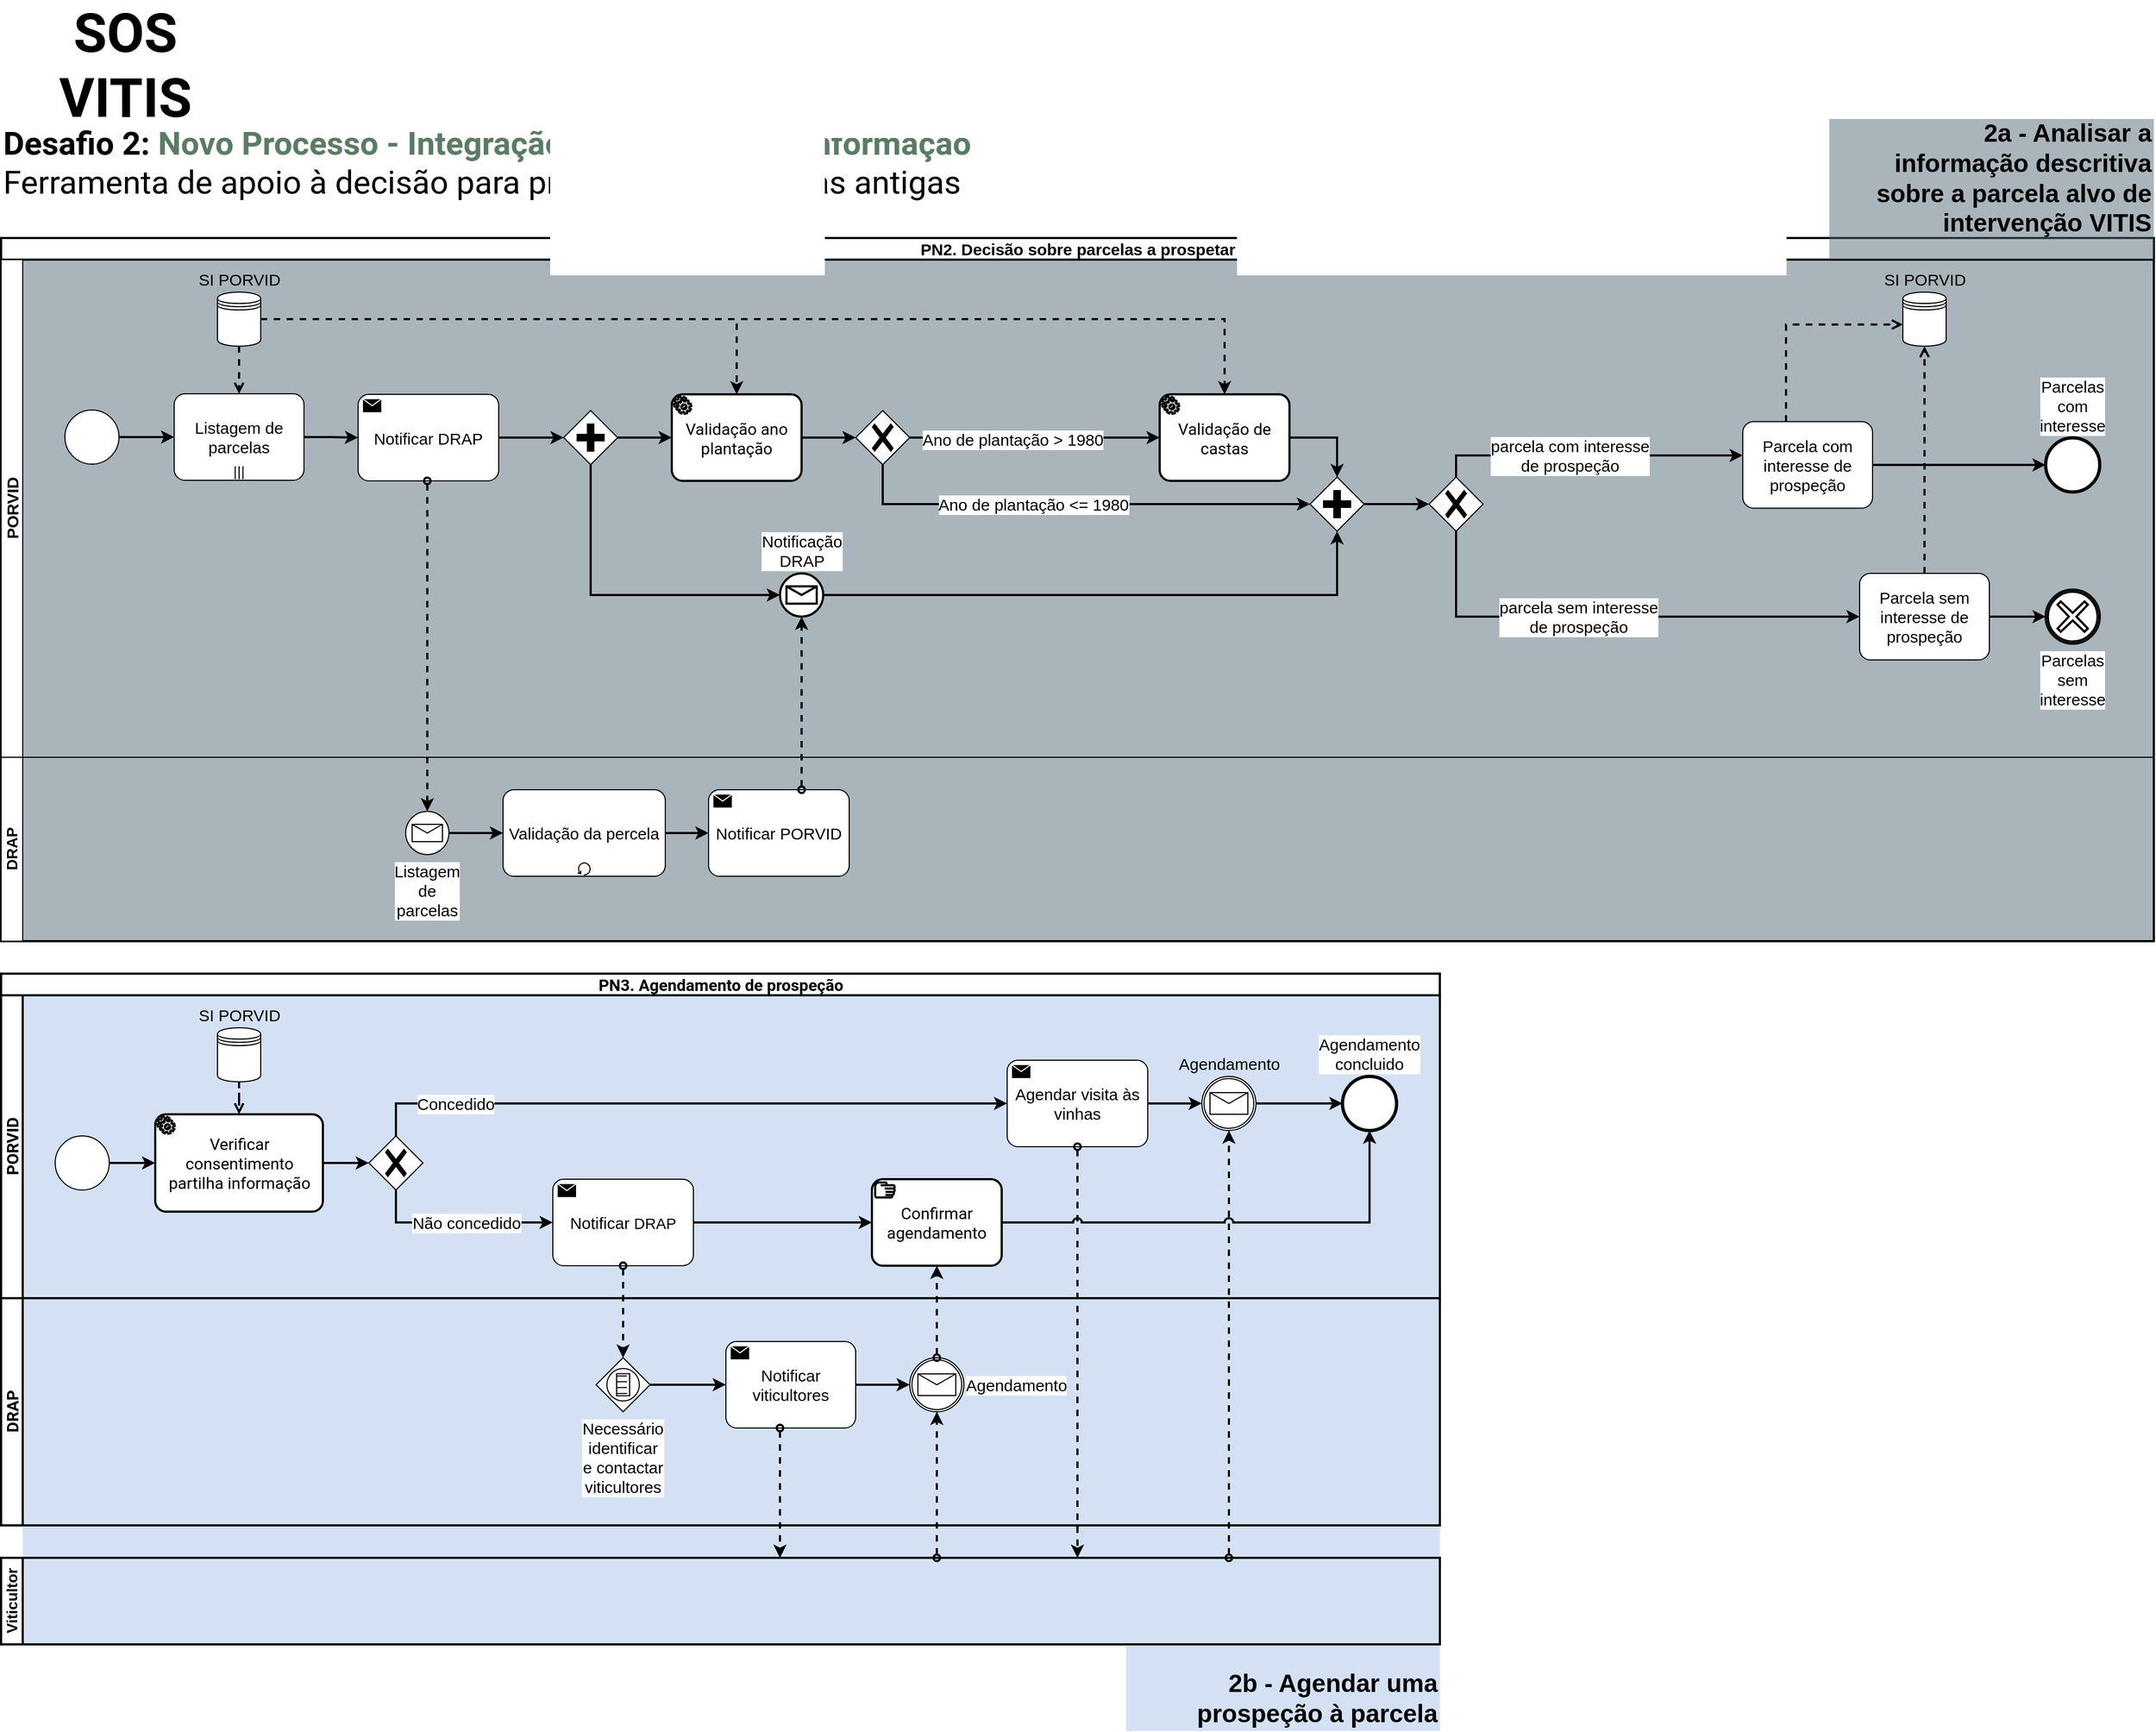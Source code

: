 <mxfile compressed="false" version="15.8.7" type="device">
  <diagram id="prtHgNgQTEPvFCAcTncT" name="Processos Alto Nível">
    <mxGraphModel dx="2813" dy="2263" grid="1" gridSize="10" guides="1" tooltips="1" connect="1" arrows="1" fold="1" page="1" pageScale="1" pageWidth="827" pageHeight="1169" math="0" shadow="0">
      <root>
        <mxCell id="0" />
        <mxCell id="1" parent="0" />
        <mxCell id="S9uaVLwE42Bdewrq16Cx-98" value="" style="rounded=0;whiteSpace=wrap;html=1;labelBackgroundColor=none;fontSize=20;strokeWidth=2;fillColor=#A9C4EB;gradientDirection=south;dashed=1;strokeColor=none;opacity=50;" parent="1" vertex="1">
          <mxGeometry x="60" y="920" width="1310" height="620" as="geometry" />
        </mxCell>
        <mxCell id="S9uaVLwE42Bdewrq16Cx-61" value="" style="rounded=0;whiteSpace=wrap;html=1;labelBackgroundColor=none;fontSize=20;strokeWidth=2;fillColor=#546d78;gradientDirection=south;dashed=1;strokeColor=none;opacity=50;" parent="1" vertex="1">
          <mxGeometry x="50" y="260" width="1980" height="630" as="geometry" />
        </mxCell>
        <mxCell id="NLFkMVxidJrpuLbfi5vq-1" value="&lt;b&gt;Desafio 2: &lt;font color=&quot;#5b7b65&quot;&gt;Novo Processo - Integração de Sistemas de Informação&lt;/font&gt;&lt;/b&gt;&lt;br&gt;Ferramenta de apoio à decisão para prospecção de castas antigas" style="text;html=1;strokeColor=none;fillColor=none;align=left;verticalAlign=middle;whiteSpace=wrap;rounded=0;fontSize=30;fontFamily=Roboto;fontSource=https%3A%2F%2Ffonts.googleapis.com%2Fcss%3Ffamily%3DRoboto;" parent="1" vertex="1">
          <mxGeometry x="40" y="120" width="1060" height="100" as="geometry" />
        </mxCell>
        <mxCell id="8Ae6zeDYgx-UutW48Nks-52" value="" style="rounded=0;whiteSpace=wrap;html=1;labelBackgroundColor=none;fontSize=20;strokeWidth=2;fillColor=#A9C4EB;gradientDirection=south;dashed=1;strokeColor=none;opacity=50;" parent="1" vertex="1">
          <mxGeometry x="1080" y="1540" width="290" height="80" as="geometry" />
        </mxCell>
        <mxCell id="8Ae6zeDYgx-UutW48Nks-53" value="&lt;span style=&quot;font-size: 23px&quot;&gt;2b - Agendar uma prospeção à parcela&lt;/span&gt;" style="rounded=0;whiteSpace=wrap;html=1;fontSize=20;fontColor=#000000;strokeColor=none;fillColor=none;opacity=50;fontStyle=1;strokeWidth=2;fontFamily=Helvetica;align=right;" parent="1" vertex="1">
          <mxGeometry x="1090" y="1560" width="280" height="60" as="geometry" />
        </mxCell>
        <mxCell id="8Ae6zeDYgx-UutW48Nks-54" value="&lt;font style=&quot;font-size: 50px;&quot;&gt;&lt;b style=&quot;font-size: 50px;&quot;&gt;SOS VITIS&lt;/b&gt;&lt;/font&gt;" style="text;html=1;strokeColor=none;fillColor=none;align=center;verticalAlign=middle;whiteSpace=wrap;rounded=0;fontFamily=Roboto;fontSize=50;fontColor=#000000;fontSource=https%3A%2F%2Ffonts.googleapis.com%2Fcss%3Ffamily%3DRoboto;" parent="1" vertex="1">
          <mxGeometry x="40" y="40" width="230" height="80" as="geometry" />
        </mxCell>
        <mxCell id="S9uaVLwE42Bdewrq16Cx-1" value="&lt;span style=&quot;font-size: 15px ; background-color: rgb(255 , 255 , 255)&quot;&gt;PN2.&amp;nbsp;&lt;/span&gt;&lt;span style=&quot;font-size: 15px&quot;&gt;Decisão sobre parcelas a prospetar&lt;/span&gt;" style="swimlane;html=1;childLayout=stackLayout;resizeParent=1;resizeParentMax=0;horizontal=1;startSize=20;horizontalStack=0;strokeWidth=2;" parent="1" vertex="1">
          <mxGeometry x="40" y="240" width="1990" height="650" as="geometry">
            <mxRectangle x="40" y="1730" width="250" height="20" as="alternateBounds" />
          </mxGeometry>
        </mxCell>
        <mxCell id="S9uaVLwE42Bdewrq16Cx-3" value="&lt;span style=&quot;font-size: 15px&quot;&gt;PORVID&lt;/span&gt;" style="swimlane;html=1;startSize=20;horizontal=0;" parent="S9uaVLwE42Bdewrq16Cx-1" vertex="1">
          <mxGeometry y="20" width="1990" height="460" as="geometry" />
        </mxCell>
        <mxCell id="S9uaVLwE42Bdewrq16Cx-6" style="edgeStyle=orthogonalEdgeStyle;rounded=0;orthogonalLoop=1;jettySize=auto;html=1;fontSize=15;endArrow=classic;endFill=1;strokeWidth=2;" parent="S9uaVLwE42Bdewrq16Cx-3" source="S9uaVLwE42Bdewrq16Cx-7" target="S9uaVLwE42Bdewrq16Cx-22" edge="1">
          <mxGeometry relative="1" as="geometry" />
        </mxCell>
        <mxCell id="S9uaVLwE42Bdewrq16Cx-7" value="" style="points=[[0.145,0.145,0],[0.5,0,0],[0.855,0.145,0],[1,0.5,0],[0.855,0.855,0],[0.5,1,0],[0.145,0.855,0],[0,0.5,0]];shape=mxgraph.bpmn.event;html=1;verticalLabelPosition=bottom;labelBackgroundColor=#ffffff;verticalAlign=top;align=center;perimeter=ellipsePerimeter;outlineConnect=0;aspect=fixed;outline=standard;symbol=general;" parent="S9uaVLwE42Bdewrq16Cx-3" vertex="1">
          <mxGeometry x="59" y="139" width="50" height="50" as="geometry" />
        </mxCell>
        <mxCell id="S9uaVLwE42Bdewrq16Cx-13" style="edgeStyle=orthogonalEdgeStyle;rounded=0;orthogonalLoop=1;jettySize=auto;html=1;fontSize=15;endArrow=open;endFill=0;strokeWidth=2;dashed=1;" parent="S9uaVLwE42Bdewrq16Cx-3" source="S9uaVLwE42Bdewrq16Cx-14" target="S9uaVLwE42Bdewrq16Cx-22" edge="1">
          <mxGeometry relative="1" as="geometry" />
        </mxCell>
        <mxCell id="TpHvBs0m6oGQFITQG768-34" style="edgeStyle=orthogonalEdgeStyle;rounded=0;orthogonalLoop=1;jettySize=auto;html=1;strokeWidth=2;dashed=1;" parent="S9uaVLwE42Bdewrq16Cx-3" source="S9uaVLwE42Bdewrq16Cx-14" target="S9uaVLwE42Bdewrq16Cx-57" edge="1">
          <mxGeometry relative="1" as="geometry" />
        </mxCell>
        <mxCell id="TpHvBs0m6oGQFITQG768-35" style="edgeStyle=orthogonalEdgeStyle;rounded=0;orthogonalLoop=1;jettySize=auto;html=1;dashed=1;strokeWidth=2;" parent="S9uaVLwE42Bdewrq16Cx-3" source="S9uaVLwE42Bdewrq16Cx-14" target="S9uaVLwE42Bdewrq16Cx-56" edge="1">
          <mxGeometry relative="1" as="geometry" />
        </mxCell>
        <mxCell id="S9uaVLwE42Bdewrq16Cx-14" value="SI PORVID" style="shape=datastore;labelPosition=center;verticalLabelPosition=top;align=center;verticalAlign=bottom;rounded=0;shadow=0;glass=0;sketch=0;fontSize=15;html=1;" parent="S9uaVLwE42Bdewrq16Cx-3" vertex="1">
          <mxGeometry x="200" y="30" width="40" height="50" as="geometry" />
        </mxCell>
        <mxCell id="TpHvBs0m6oGQFITQG768-7" style="edgeStyle=orthogonalEdgeStyle;rounded=0;orthogonalLoop=1;jettySize=auto;html=1;strokeWidth=2;" parent="S9uaVLwE42Bdewrq16Cx-3" source="S9uaVLwE42Bdewrq16Cx-22" target="TpHvBs0m6oGQFITQG768-6" edge="1">
          <mxGeometry relative="1" as="geometry" />
        </mxCell>
        <mxCell id="S9uaVLwE42Bdewrq16Cx-22" value="Listagem de parcelas" style="points=[[0.25,0,0],[0.5,0,0],[0.75,0,0],[1,0.25,0],[1,0.5,0],[1,0.75,0],[0.75,1,0],[0.5,1,0],[0.25,1,0],[0,0.75,0],[0,0.5,0],[0,0.25,0]];shape=mxgraph.bpmn.task;whiteSpace=wrap;rectStyle=rounded;size=10;taskMarker=abstract;isLoopMultiParallel=1;fontSize=15;" parent="S9uaVLwE42Bdewrq16Cx-3" vertex="1">
          <mxGeometry x="160" y="124" width="120" height="80" as="geometry" />
        </mxCell>
        <mxCell id="TpHvBs0m6oGQFITQG768-14" style="edgeStyle=orthogonalEdgeStyle;rounded=0;orthogonalLoop=1;jettySize=auto;html=1;strokeWidth=2;" parent="S9uaVLwE42Bdewrq16Cx-3" source="S9uaVLwE42Bdewrq16Cx-27" target="TpHvBs0m6oGQFITQG768-12" edge="1">
          <mxGeometry relative="1" as="geometry">
            <mxPoint x="810" y="590" as="targetPoint" />
          </mxGeometry>
        </mxCell>
        <mxCell id="S9uaVLwE42Bdewrq16Cx-27" value="Notificação&lt;br&gt;DRAP" style="points=[[0.145,0.145,0],[0.5,0,0],[0.855,0.145,0],[1,0.5,0],[0.855,0.855,0],[0.5,1,0],[0.145,0.855,0],[0,0.5,0]];shape=mxgraph.bpmn.event;html=1;verticalLabelPosition=top;labelBackgroundColor=#ffffff;verticalAlign=bottom;align=center;perimeter=ellipsePerimeter;outlineConnect=0;aspect=fixed;outline=standard;symbol=message;fontSize=15;strokeWidth=2;labelPosition=center;" parent="S9uaVLwE42Bdewrq16Cx-3" vertex="1">
          <mxGeometry x="720" y="290" width="40" height="40" as="geometry" />
        </mxCell>
        <mxCell id="TpHvBs0m6oGQFITQG768-10" style="edgeStyle=orthogonalEdgeStyle;rounded=0;orthogonalLoop=1;jettySize=auto;html=1;strokeWidth=2;" parent="S9uaVLwE42Bdewrq16Cx-3" source="TpHvBs0m6oGQFITQG768-5" target="S9uaVLwE42Bdewrq16Cx-57" edge="1">
          <mxGeometry relative="1" as="geometry">
            <mxPoint x="630" y="229" as="targetPoint" />
            <Array as="points" />
          </mxGeometry>
        </mxCell>
        <mxCell id="TpHvBs0m6oGQFITQG768-11" style="edgeStyle=orthogonalEdgeStyle;rounded=0;orthogonalLoop=1;jettySize=auto;html=1;strokeWidth=2;" parent="S9uaVLwE42Bdewrq16Cx-3" source="TpHvBs0m6oGQFITQG768-5" target="S9uaVLwE42Bdewrq16Cx-27" edge="1">
          <mxGeometry relative="1" as="geometry">
            <Array as="points">
              <mxPoint x="545" y="310" />
            </Array>
          </mxGeometry>
        </mxCell>
        <mxCell id="TpHvBs0m6oGQFITQG768-5" value="" style="points=[[0.25,0.25,0],[0.5,0,0],[0.75,0.25,0],[1,0.5,0],[0.75,0.75,0],[0.5,1,0],[0.25,0.75,0],[0,0.5,0]];shape=mxgraph.bpmn.gateway2;html=1;verticalLabelPosition=bottom;labelBackgroundColor=#ffffff;verticalAlign=top;align=center;perimeter=rhombusPerimeter;outlineConnect=0;outline=none;symbol=none;gwType=parallel;labelBorderColor=none;" parent="S9uaVLwE42Bdewrq16Cx-3" vertex="1">
          <mxGeometry x="520" y="139.5" width="50" height="50" as="geometry" />
        </mxCell>
        <mxCell id="TpHvBs0m6oGQFITQG768-8" style="edgeStyle=orthogonalEdgeStyle;rounded=0;orthogonalLoop=1;jettySize=auto;html=1;strokeWidth=2;" parent="S9uaVLwE42Bdewrq16Cx-3" source="TpHvBs0m6oGQFITQG768-6" target="TpHvBs0m6oGQFITQG768-5" edge="1">
          <mxGeometry relative="1" as="geometry" />
        </mxCell>
        <mxCell id="TpHvBs0m6oGQFITQG768-6" value="Notificar DRAP" style="points=[[0.25,0,0],[0.5,0,0],[0.75,0,0],[1,0.25,0],[1,0.5,0],[1,0.75,0],[0.75,1,0],[0.5,1,0],[0.25,1,0],[0,0.75,0],[0,0.5,0],[0,0.25,0]];shape=mxgraph.bpmn.task;whiteSpace=wrap;rectStyle=rounded;size=10;taskMarker=send;rounded=0;shadow=0;glass=0;sketch=0;fontSize=15;align=center;verticalAlign=middle;html=1;" parent="S9uaVLwE42Bdewrq16Cx-3" vertex="1">
          <mxGeometry x="330" y="124.5" width="130" height="80" as="geometry" />
        </mxCell>
        <mxCell id="TpHvBs0m6oGQFITQG768-30" style="edgeStyle=orthogonalEdgeStyle;rounded=0;orthogonalLoop=1;jettySize=auto;html=1;strokeWidth=2;" parent="S9uaVLwE42Bdewrq16Cx-3" source="TpHvBs0m6oGQFITQG768-12" target="S9uaVLwE42Bdewrq16Cx-20" edge="1">
          <mxGeometry relative="1" as="geometry" />
        </mxCell>
        <mxCell id="TpHvBs0m6oGQFITQG768-12" value="" style="points=[[0.25,0.25,0],[0.5,0,0],[0.75,0.25,0],[1,0.5,0],[0.75,0.75,0],[0.5,1,0],[0.25,0.75,0],[0,0.5,0]];shape=mxgraph.bpmn.gateway2;html=1;verticalLabelPosition=bottom;labelBackgroundColor=#ffffff;verticalAlign=top;align=center;perimeter=rhombusPerimeter;outlineConnect=0;outline=none;symbol=none;gwType=parallel;labelBorderColor=none;" parent="S9uaVLwE42Bdewrq16Cx-3" vertex="1">
          <mxGeometry x="1210" y="201" width="50" height="50" as="geometry" />
        </mxCell>
        <mxCell id="S9uaVLwE42Bdewrq16Cx-20" value="" style="points=[[0.25,0.25,0],[0.5,0,0],[0.75,0.25,0],[1,0.5,0],[0.75,0.75,0],[0.5,1,0],[0.25,0.75,0],[0,0.5,0]];shape=mxgraph.bpmn.gateway2;html=1;verticalLabelPosition=bottom;labelBackgroundColor=#ffffff;verticalAlign=top;align=center;perimeter=rhombusPerimeter;outlineConnect=0;outline=none;symbol=none;gwType=exclusive;rounded=0;shadow=0;glass=0;sketch=0;fontSize=15;" parent="S9uaVLwE42Bdewrq16Cx-3" vertex="1">
          <mxGeometry x="1320" y="201" width="50" height="50" as="geometry" />
        </mxCell>
        <mxCell id="S9uaVLwE42Bdewrq16Cx-34" style="edgeStyle=orthogonalEdgeStyle;rounded=0;orthogonalLoop=1;jettySize=auto;html=1;fontSize=15;endArrow=classic;endFill=1;strokeWidth=2;" parent="S9uaVLwE42Bdewrq16Cx-3" source="S9uaVLwE42Bdewrq16Cx-20" target="TpHvBs0m6oGQFITQG768-27" edge="1">
          <mxGeometry relative="1" as="geometry">
            <mxPoint x="1590" y="283" as="targetPoint" />
            <Array as="points">
              <mxPoint x="1345" y="330" />
            </Array>
          </mxGeometry>
        </mxCell>
        <mxCell id="S9uaVLwE42Bdewrq16Cx-35" value="parcela sem interesse&lt;br&gt;de prospeção" style="edgeLabel;html=1;align=center;verticalAlign=middle;resizable=0;points=[];fontSize=15;" parent="S9uaVLwE42Bdewrq16Cx-34" vertex="1" connectable="0">
          <mxGeometry x="0.146" y="6" relative="1" as="geometry">
            <mxPoint x="-67" y="6" as="offset" />
          </mxGeometry>
        </mxCell>
        <mxCell id="S9uaVLwE42Bdewrq16Cx-19" value="parcela com interesse&lt;br&gt;de prospeção" style="edgeStyle=orthogonalEdgeStyle;rounded=0;orthogonalLoop=1;jettySize=auto;html=1;fontSize=15;endArrow=classic;endFill=1;strokeWidth=2;" parent="S9uaVLwE42Bdewrq16Cx-3" source="S9uaVLwE42Bdewrq16Cx-20" target="TpHvBs0m6oGQFITQG768-28" edge="1">
          <mxGeometry x="-0.123" relative="1" as="geometry">
            <Array as="points">
              <mxPoint x="1345" y="181" />
            </Array>
            <mxPoint x="1590" y="191" as="targetPoint" />
            <mxPoint as="offset" />
          </mxGeometry>
        </mxCell>
        <mxCell id="S9uaVLwE42Bdewrq16Cx-12" value="" style="points=[[0.25,0.25,0],[0.5,0,0],[0.75,0.25,0],[1,0.5,0],[0.75,0.75,0],[0.5,1,0],[0.25,0.75,0],[0,0.5,0]];shape=mxgraph.bpmn.gateway2;html=1;verticalLabelPosition=bottom;labelBackgroundColor=#ffffff;verticalAlign=top;align=center;perimeter=rhombusPerimeter;outlineConnect=0;outline=none;symbol=none;gwType=exclusive;rounded=0;shadow=0;glass=0;sketch=0;fontSize=15;" parent="S9uaVLwE42Bdewrq16Cx-3" vertex="1">
          <mxGeometry x="790" y="139.5" width="50" height="50" as="geometry" />
        </mxCell>
        <mxCell id="TpHvBs0m6oGQFITQG768-33" style="edgeStyle=orthogonalEdgeStyle;rounded=0;orthogonalLoop=1;jettySize=auto;html=1;strokeWidth=2;" parent="S9uaVLwE42Bdewrq16Cx-3" source="S9uaVLwE42Bdewrq16Cx-56" target="TpHvBs0m6oGQFITQG768-12" edge="1">
          <mxGeometry relative="1" as="geometry">
            <Array as="points">
              <mxPoint x="1235" y="165" />
            </Array>
          </mxGeometry>
        </mxCell>
        <mxCell id="S9uaVLwE42Bdewrq16Cx-56" value="Validação de castas" style="points=[[0.25,0,0],[0.5,0,0],[0.75,0,0],[1,0.25,0],[1,0.5,0],[1,0.75,0],[0.75,1,0],[0.5,1,0],[0.25,1,0],[0,0.75,0],[0,0.5,0],[0,0.25,0]];shape=mxgraph.bpmn.task;whiteSpace=wrap;rectStyle=rounded;size=10;taskMarker=service;fontFamily=Roboto;fontSource=https%3A%2F%2Ffonts.googleapis.com%2Fcss%3Ffamily%3DRoboto;fontSize=15;fontColor=#000000;strokeColor=default;strokeWidth=2;fillColor=default;gradientColor=none;" parent="S9uaVLwE42Bdewrq16Cx-3" vertex="1">
          <mxGeometry x="1071" y="124.5" width="120" height="80" as="geometry" />
        </mxCell>
        <mxCell id="S9uaVLwE42Bdewrq16Cx-10" style="edgeStyle=orthogonalEdgeStyle;rounded=0;orthogonalLoop=1;jettySize=auto;html=1;endArrow=classic;endFill=1;strokeWidth=2;" parent="S9uaVLwE42Bdewrq16Cx-3" source="S9uaVLwE42Bdewrq16Cx-12" target="TpHvBs0m6oGQFITQG768-12" edge="1">
          <mxGeometry relative="1" as="geometry">
            <mxPoint x="1220" y="310.5" as="targetPoint" />
            <Array as="points">
              <mxPoint x="815" y="226" />
            </Array>
          </mxGeometry>
        </mxCell>
        <mxCell id="S9uaVLwE42Bdewrq16Cx-11" value="&lt;span style=&quot;font-size: 15px&quot;&gt;Ano de plantação &amp;lt;= 1980&lt;/span&gt;" style="edgeLabel;html=1;align=center;verticalAlign=middle;resizable=0;points=[];" parent="S9uaVLwE42Bdewrq16Cx-10" vertex="1" connectable="0">
          <mxGeometry x="0.055" y="-2" relative="1" as="geometry">
            <mxPoint x="-52" y="-2" as="offset" />
          </mxGeometry>
        </mxCell>
        <mxCell id="TpHvBs0m6oGQFITQG768-2" style="edgeStyle=orthogonalEdgeStyle;rounded=0;orthogonalLoop=1;jettySize=auto;html=1;strokeWidth=2;" parent="S9uaVLwE42Bdewrq16Cx-3" source="S9uaVLwE42Bdewrq16Cx-57" target="S9uaVLwE42Bdewrq16Cx-12" edge="1">
          <mxGeometry relative="1" as="geometry" />
        </mxCell>
        <mxCell id="S9uaVLwE42Bdewrq16Cx-57" value="Validação ano plantação" style="points=[[0.25,0,0],[0.5,0,0],[0.75,0,0],[1,0.25,0],[1,0.5,0],[1,0.75,0],[0.75,1,0],[0.5,1,0],[0.25,1,0],[0,0.75,0],[0,0.5,0],[0,0.25,0]];shape=mxgraph.bpmn.task;whiteSpace=wrap;rectStyle=rounded;size=10;taskMarker=service;fontFamily=Roboto;fontSource=https%3A%2F%2Ffonts.googleapis.com%2Fcss%3Ffamily%3DRoboto;fontSize=15;fontColor=#000000;strokeColor=default;strokeWidth=2;fillColor=default;gradientColor=none;" parent="S9uaVLwE42Bdewrq16Cx-3" vertex="1">
          <mxGeometry x="620" y="124.5" width="120" height="80" as="geometry" />
        </mxCell>
        <mxCell id="S9uaVLwE42Bdewrq16Cx-8" style="edgeStyle=orthogonalEdgeStyle;rounded=0;orthogonalLoop=1;jettySize=auto;html=1;endArrow=classic;endFill=1;strokeWidth=2;" parent="S9uaVLwE42Bdewrq16Cx-3" source="S9uaVLwE42Bdewrq16Cx-12" target="S9uaVLwE42Bdewrq16Cx-56" edge="1">
          <mxGeometry relative="1" as="geometry">
            <mxPoint x="1380" y="249" as="targetPoint" />
            <Array as="points">
              <mxPoint x="1160" y="164.5" />
            </Array>
          </mxGeometry>
        </mxCell>
        <mxCell id="S9uaVLwE42Bdewrq16Cx-9" value="&lt;font style=&quot;font-size: 15px&quot;&gt;Ano de plantação &amp;gt; 1980&lt;/font&gt;" style="edgeLabel;html=1;align=center;verticalAlign=middle;resizable=0;points=[];" parent="S9uaVLwE42Bdewrq16Cx-8" vertex="1" connectable="0">
          <mxGeometry x="-0.429" y="2" relative="1" as="geometry">
            <mxPoint x="29" y="3" as="offset" />
          </mxGeometry>
        </mxCell>
        <mxCell id="S9uaVLwE42Bdewrq16Cx-5" value="Parcelas com interesse" style="points=[[0.145,0.145,0],[0.5,0,0],[0.855,0.145,0],[1,0.5,0],[0.855,0.855,0],[0.5,1,0],[0.145,0.855,0],[0,0.5,0]];shape=mxgraph.bpmn.event;html=1;verticalLabelPosition=top;labelBackgroundColor=#ffffff;verticalAlign=bottom;align=center;perimeter=ellipsePerimeter;outlineConnect=0;aspect=fixed;outline=end;symbol=terminate2;rounded=0;shadow=0;glass=0;sketch=0;fontSize=15;labelBorderColor=none;whiteSpace=wrap;labelPosition=center;" parent="S9uaVLwE42Bdewrq16Cx-3" vertex="1">
          <mxGeometry x="1890" y="164.75" width="50" height="50" as="geometry" />
        </mxCell>
        <mxCell id="S9uaVLwE42Bdewrq16Cx-25" value="Parcelas sem interesse" style="points=[[0.145,0.145,0],[0.5,0,0],[0.855,0.145,0],[1,0.5,0],[0.855,0.855,0],[0.5,1,0],[0.145,0.855,0],[0,0.5,0]];shape=mxgraph.bpmn.event;html=1;verticalLabelPosition=bottom;labelBackgroundColor=#ffffff;verticalAlign=top;align=center;perimeter=ellipsePerimeter;outlineConnect=0;aspect=fixed;outline=boundInt;symbol=cancel;fontSize=15;strokeWidth=2;whiteSpace=wrap;" parent="S9uaVLwE42Bdewrq16Cx-3" vertex="1">
          <mxGeometry x="1890" y="305" width="50" height="50" as="geometry" />
        </mxCell>
        <mxCell id="TpHvBs0m6oGQFITQG768-25" value="SI PORVID" style="shape=datastore;labelPosition=center;verticalLabelPosition=top;align=center;verticalAlign=bottom;rounded=0;shadow=0;glass=0;sketch=0;fontSize=15;html=1;" parent="S9uaVLwE42Bdewrq16Cx-3" vertex="1">
          <mxGeometry x="1758" y="30" width="40" height="50" as="geometry" />
        </mxCell>
        <mxCell id="TpHvBs0m6oGQFITQG768-26" style="edgeStyle=orthogonalEdgeStyle;rounded=0;orthogonalLoop=1;jettySize=auto;html=1;dashed=1;fontSize=15;endArrow=open;endFill=0;strokeWidth=2;jumpStyle=arc;" parent="S9uaVLwE42Bdewrq16Cx-3" source="TpHvBs0m6oGQFITQG768-27" target="TpHvBs0m6oGQFITQG768-25" edge="1">
          <mxGeometry relative="1" as="geometry">
            <mxPoint x="850" y="-3" as="sourcePoint" />
          </mxGeometry>
        </mxCell>
        <mxCell id="TpHvBs0m6oGQFITQG768-31" style="edgeStyle=orthogonalEdgeStyle;rounded=0;orthogonalLoop=1;jettySize=auto;html=1;strokeWidth=2;" parent="S9uaVLwE42Bdewrq16Cx-3" source="TpHvBs0m6oGQFITQG768-27" target="S9uaVLwE42Bdewrq16Cx-25" edge="1">
          <mxGeometry relative="1" as="geometry" />
        </mxCell>
        <mxCell id="TpHvBs0m6oGQFITQG768-27" value="&lt;span&gt;Parcela sem interesse de prospeção&lt;/span&gt;" style="points=[[0.25,0,0],[0.5,0,0],[0.75,0,0],[1,0.25,0],[1,0.5,0],[1,0.75,0],[0.75,1,0],[0.5,1,0],[0.25,1,0],[0,0.75,0],[0,0.5,0],[0,0.25,0]];shape=mxgraph.bpmn.task;whiteSpace=wrap;rectStyle=rounded;size=10;taskMarker=abstract;fontSize=15;html=1;" parent="S9uaVLwE42Bdewrq16Cx-3" vertex="1">
          <mxGeometry x="1718" y="290" width="120" height="80" as="geometry" />
        </mxCell>
        <mxCell id="TpHvBs0m6oGQFITQG768-32" style="edgeStyle=orthogonalEdgeStyle;rounded=0;orthogonalLoop=1;jettySize=auto;html=1;strokeWidth=2;" parent="S9uaVLwE42Bdewrq16Cx-3" source="TpHvBs0m6oGQFITQG768-28" target="S9uaVLwE42Bdewrq16Cx-5" edge="1">
          <mxGeometry relative="1" as="geometry" />
        </mxCell>
        <mxCell id="TpHvBs0m6oGQFITQG768-28" value="&lt;span&gt;Parcela com interesse de prospeção&lt;/span&gt;" style="points=[[0.25,0,0],[0.5,0,0],[0.75,0,0],[1,0.25,0],[1,0.5,0],[1,0.75,0],[0.75,1,0],[0.5,1,0],[0.25,1,0],[0,0.75,0],[0,0.5,0],[0,0.25,0]];shape=mxgraph.bpmn.task;whiteSpace=wrap;rectStyle=rounded;size=10;taskMarker=abstract;fontSize=15;html=1;" parent="S9uaVLwE42Bdewrq16Cx-3" vertex="1">
          <mxGeometry x="1610" y="149.75" width="120" height="80" as="geometry" />
        </mxCell>
        <mxCell id="TpHvBs0m6oGQFITQG768-29" style="edgeStyle=orthogonalEdgeStyle;rounded=0;orthogonalLoop=1;jettySize=auto;html=1;fontSize=15;endArrow=open;endFill=0;strokeWidth=2;dashed=1;" parent="S9uaVLwE42Bdewrq16Cx-3" source="TpHvBs0m6oGQFITQG768-28" target="TpHvBs0m6oGQFITQG768-25" edge="1">
          <mxGeometry relative="1" as="geometry">
            <Array as="points">
              <mxPoint x="1650" y="60" />
            </Array>
            <mxPoint x="1360.034" y="-112.5" as="sourcePoint" />
          </mxGeometry>
        </mxCell>
        <mxCell id="S9uaVLwE42Bdewrq16Cx-39" value="&lt;span style=&quot;font-size: 14px ; background-color: rgb(248 , 249 , 250)&quot;&gt;DRAP&lt;/span&gt;" style="swimlane;html=1;startSize=20;horizontal=0;" parent="S9uaVLwE42Bdewrq16Cx-1" vertex="1">
          <mxGeometry y="480" width="1990" height="170" as="geometry" />
        </mxCell>
        <mxCell id="S9uaVLwE42Bdewrq16Cx-40" value="Notificar PORVID" style="points=[[0.25,0,0],[0.5,0,0],[0.75,0,0],[1,0.25,0],[1,0.5,0],[1,0.75,0],[0.75,1,0],[0.5,1,0],[0.25,1,0],[0,0.75,0],[0,0.5,0],[0,0.25,0]];shape=mxgraph.bpmn.task;whiteSpace=wrap;rectStyle=rounded;size=10;taskMarker=send;rounded=0;shadow=0;glass=0;sketch=0;fontSize=15;align=center;verticalAlign=middle;html=1;" parent="S9uaVLwE42Bdewrq16Cx-39" vertex="1">
          <mxGeometry x="654" y="30" width="130" height="80" as="geometry" />
        </mxCell>
        <mxCell id="S9uaVLwE42Bdewrq16Cx-41" style="edgeStyle=orthogonalEdgeStyle;rounded=0;orthogonalLoop=1;jettySize=auto;html=1;fontSize=15;startArrow=none;startFill=0;endArrow=classic;endFill=1;strokeWidth=2;" parent="S9uaVLwE42Bdewrq16Cx-39" source="S9uaVLwE42Bdewrq16Cx-42" target="S9uaVLwE42Bdewrq16Cx-40" edge="1">
          <mxGeometry relative="1" as="geometry">
            <mxPoint x="239.0" y="-3380" as="sourcePoint" />
          </mxGeometry>
        </mxCell>
        <mxCell id="S9uaVLwE42Bdewrq16Cx-42" value="Validação da percela" style="points=[[0.25,0,0],[0.5,0,0],[0.75,0,0],[1,0.25,0],[1,0.5,0],[1,0.75,0],[0.75,1,0],[0.5,1,0],[0.25,1,0],[0,0.75,0],[0,0.5,0],[0,0.25,0]];shape=mxgraph.bpmn.task;whiteSpace=wrap;rectStyle=rounded;size=10;taskMarker=abstract;isLoopStandard=1;fillColor=default;fontSize=15;" parent="S9uaVLwE42Bdewrq16Cx-39" vertex="1">
          <mxGeometry x="464" y="30" width="150" height="80" as="geometry" />
        </mxCell>
        <mxCell id="S9uaVLwE42Bdewrq16Cx-43" style="edgeStyle=orthogonalEdgeStyle;rounded=0;jumpStyle=arc;orthogonalLoop=1;jettySize=auto;html=1;labelBackgroundColor=default;fontSize=15;startArrow=none;startFill=0;endArrow=classic;endFill=1;strokeWidth=2;" parent="S9uaVLwE42Bdewrq16Cx-39" source="S9uaVLwE42Bdewrq16Cx-44" target="S9uaVLwE42Bdewrq16Cx-42" edge="1">
          <mxGeometry relative="1" as="geometry" />
        </mxCell>
        <mxCell id="S9uaVLwE42Bdewrq16Cx-44" value="&lt;font face=&quot;arial, sans-serif&quot;&gt;Listagem de parcelas&lt;br&gt;&lt;/font&gt;" style="points=[[0.145,0.145,0],[0.5,0,0],[0.855,0.145,0],[1,0.5,0],[0.855,0.855,0],[0.5,1,0],[0.145,0.855,0],[0,0.5,0]];shape=mxgraph.bpmn.event;html=1;verticalLabelPosition=bottom;labelBackgroundColor=#ffffff;verticalAlign=top;align=center;perimeter=ellipsePerimeter;outlineConnect=0;aspect=fixed;outline=standard;symbol=message;rounded=0;shadow=0;glass=0;sketch=0;fontSize=15;whiteSpace=wrap;" parent="S9uaVLwE42Bdewrq16Cx-39" vertex="1">
          <mxGeometry x="374" y="50" width="40" height="40" as="geometry" />
        </mxCell>
        <mxCell id="S9uaVLwE42Bdewrq16Cx-45" style="edgeStyle=orthogonalEdgeStyle;rounded=0;jumpStyle=arc;orthogonalLoop=1;jettySize=auto;html=1;dashed=1;labelBackgroundColor=default;fontSize=15;startArrow=oval;startFill=0;endArrow=classic;endFill=1;strokeWidth=2;" parent="S9uaVLwE42Bdewrq16Cx-1" source="S9uaVLwE42Bdewrq16Cx-40" target="S9uaVLwE42Bdewrq16Cx-27" edge="1">
          <mxGeometry relative="1" as="geometry">
            <Array as="points">
              <mxPoint x="740" y="420" />
              <mxPoint x="740" y="420" />
            </Array>
            <mxPoint x="550" y="500" as="targetPoint" />
          </mxGeometry>
        </mxCell>
        <mxCell id="S9uaVLwE42Bdewrq16Cx-2" style="edgeStyle=orthogonalEdgeStyle;rounded=0;jumpStyle=arc;orthogonalLoop=1;jettySize=auto;html=1;labelBackgroundColor=default;fontSize=15;startArrow=oval;startFill=0;endArrow=classic;endFill=1;strokeWidth=2;dashed=1;" parent="S9uaVLwE42Bdewrq16Cx-1" source="TpHvBs0m6oGQFITQG768-6" target="S9uaVLwE42Bdewrq16Cx-44" edge="1">
          <mxGeometry relative="1" as="geometry">
            <Array as="points">
              <mxPoint x="394" y="390" />
              <mxPoint x="394" y="390" />
            </Array>
            <mxPoint x="220" y="370" as="sourcePoint" />
          </mxGeometry>
        </mxCell>
        <mxCell id="S9uaVLwE42Bdewrq16Cx-85" style="edgeStyle=orthogonalEdgeStyle;rounded=0;jumpStyle=arc;orthogonalLoop=1;jettySize=auto;html=1;dashed=1;fontFamily=Roboto;fontSource=https%3A%2F%2Ffonts.googleapis.com%2Fcss%3Ffamily%3DRoboto;fontSize=15;fontColor=#000000;startArrow=oval;startFill=0;endArrow=classic;endFill=1;strokeWidth=2;" parent="1" source="S9uaVLwE42Bdewrq16Cx-46" target="S9uaVLwE42Bdewrq16Cx-79" edge="1">
          <mxGeometry relative="1" as="geometry">
            <Array as="points">
              <mxPoint x="1175" y="1160" />
              <mxPoint x="1175" y="1160" />
            </Array>
          </mxGeometry>
        </mxCell>
        <mxCell id="S9uaVLwE42Bdewrq16Cx-92" style="edgeStyle=orthogonalEdgeStyle;rounded=0;jumpStyle=arc;orthogonalLoop=1;jettySize=auto;html=1;dashed=1;fontFamily=Roboto;fontSource=https%3A%2F%2Ffonts.googleapis.com%2Fcss%3Ffamily%3DRoboto;fontSize=15;fontColor=#000000;startArrow=oval;startFill=0;endArrow=classic;endFill=1;strokeWidth=2;" parent="1" source="S9uaVLwE42Bdewrq16Cx-46" target="S9uaVLwE42Bdewrq16Cx-89" edge="1">
          <mxGeometry relative="1" as="geometry">
            <Array as="points">
              <mxPoint x="905" y="1390" />
              <mxPoint x="905" y="1390" />
            </Array>
          </mxGeometry>
        </mxCell>
        <mxCell id="S9uaVLwE42Bdewrq16Cx-46" value="&lt;b&gt;Viticultor&lt;/b&gt;" style="swimlane;html=1;startSize=20;fontStyle=0;collapsible=0;horizontal=0;swimlaneLine=1;swimlaneFillColor=none;strokeWidth=2;rounded=0;shadow=0;glass=0;fontSize=14;fillColor=none;" parent="1" vertex="1">
          <mxGeometry x="40" y="1460" width="1330" height="80" as="geometry" />
        </mxCell>
        <mxCell id="8Ae6zeDYgx-UutW48Nks-50" value="" style="rounded=0;whiteSpace=wrap;html=1;labelBackgroundColor=none;fontSize=20;strokeWidth=2;fillColor=#546d78;gradientDirection=south;dashed=1;strokeColor=none;opacity=50;" parent="1" vertex="1">
          <mxGeometry x="1730" y="130" width="300" height="130" as="geometry" />
        </mxCell>
        <mxCell id="8Ae6zeDYgx-UutW48Nks-24" value="&lt;span style=&quot;font-size: 23px&quot;&gt;2a - Analisar a informação descritiva sobre a parcela alvo de intervenção VITIS&lt;/span&gt;" style="rounded=0;whiteSpace=wrap;html=1;fontSize=20;fontColor=#000000;strokeColor=none;fillColor=none;opacity=50;fontStyle=1;strokeWidth=2;fontFamily=Helvetica;align=right;" parent="1" vertex="1">
          <mxGeometry x="1760" y="140" width="270" height="90" as="geometry" />
        </mxCell>
        <mxCell id="S9uaVLwE42Bdewrq16Cx-63" value="PN3.&amp;nbsp;Agendamento de prospeção" style="swimlane;html=1;childLayout=stackLayout;resizeParent=1;resizeParentMax=0;horizontal=1;startSize=20;horizontalStack=0;fontFamily=Roboto;fontSource=https%3A%2F%2Ffonts.googleapis.com%2Fcss%3Ffamily%3DRoboto;fontSize=15;fontColor=#000000;strokeColor=default;strokeWidth=2;fillColor=default;gradientColor=none;" parent="1" vertex="1">
          <mxGeometry x="40" y="920" width="1330" height="510" as="geometry" />
        </mxCell>
        <mxCell id="S9uaVLwE42Bdewrq16Cx-64" value="PORVID" style="swimlane;html=1;startSize=20;horizontal=0;fontFamily=Roboto;fontSource=https%3A%2F%2Ffonts.googleapis.com%2Fcss%3Ffamily%3DRoboto;fontSize=15;fontColor=#000000;strokeColor=default;strokeWidth=2;fillColor=default;gradientColor=none;" parent="S9uaVLwE42Bdewrq16Cx-63" vertex="1">
          <mxGeometry y="20" width="1330" height="280" as="geometry" />
        </mxCell>
        <mxCell id="S9uaVLwE42Bdewrq16Cx-67" value="" style="points=[[0.145,0.145,0],[0.5,0,0],[0.855,0.145,0],[1,0.5,0],[0.855,0.855,0],[0.5,1,0],[0.145,0.855,0],[0,0.5,0]];shape=mxgraph.bpmn.event;html=1;verticalLabelPosition=bottom;labelBackgroundColor=#ffffff;verticalAlign=top;align=center;perimeter=ellipsePerimeter;outlineConnect=0;aspect=fixed;outline=standard;symbol=general;" parent="S9uaVLwE42Bdewrq16Cx-64" vertex="1">
          <mxGeometry x="50" y="130" width="50" height="50" as="geometry" />
        </mxCell>
        <mxCell id="S9uaVLwE42Bdewrq16Cx-78" style="edgeStyle=orthogonalEdgeStyle;rounded=0;jumpStyle=arc;orthogonalLoop=1;jettySize=auto;html=1;fontFamily=Roboto;fontSource=https%3A%2F%2Ffonts.googleapis.com%2Fcss%3Ffamily%3DRoboto;fontSize=15;fontColor=#000000;endArrow=classic;endFill=1;strokeWidth=2;" parent="S9uaVLwE42Bdewrq16Cx-64" source="TpHvBs0m6oGQFITQG768-36" target="S9uaVLwE42Bdewrq16Cx-74" edge="1">
          <mxGeometry relative="1" as="geometry">
            <mxPoint x="295" y="155.0" as="sourcePoint" />
          </mxGeometry>
        </mxCell>
        <mxCell id="S9uaVLwE42Bdewrq16Cx-70" style="edgeStyle=orthogonalEdgeStyle;rounded=0;jumpStyle=arc;orthogonalLoop=1;jettySize=auto;html=1;dashed=1;fontFamily=Roboto;fontSource=https%3A%2F%2Ffonts.googleapis.com%2Fcss%3Ffamily%3DRoboto;fontSize=15;fontColor=#000000;endArrow=open;endFill=0;strokeWidth=2;" parent="S9uaVLwE42Bdewrq16Cx-64" source="S9uaVLwE42Bdewrq16Cx-69" target="TpHvBs0m6oGQFITQG768-36" edge="1">
          <mxGeometry relative="1" as="geometry">
            <mxPoint x="220" y="110" as="targetPoint" />
          </mxGeometry>
        </mxCell>
        <mxCell id="S9uaVLwE42Bdewrq16Cx-69" value="SI PORVID" style="shape=datastore;labelPosition=center;verticalLabelPosition=top;align=center;verticalAlign=bottom;rounded=0;shadow=0;glass=0;sketch=0;fontSize=15;html=1;" parent="S9uaVLwE42Bdewrq16Cx-64" vertex="1">
          <mxGeometry x="200" y="30" width="40" height="50" as="geometry" />
        </mxCell>
        <mxCell id="S9uaVLwE42Bdewrq16Cx-74" value="" style="points=[[0.25,0.25,0],[0.5,0,0],[0.75,0.25,0],[1,0.5,0],[0.75,0.75,0],[0.5,1,0],[0.25,0.75,0],[0,0.5,0]];shape=mxgraph.bpmn.gateway2;html=1;verticalLabelPosition=bottom;labelBackgroundColor=#ffffff;verticalAlign=top;align=center;perimeter=rhombusPerimeter;outlineConnect=0;outline=none;symbol=none;gwType=exclusive;rounded=0;shadow=0;glass=0;sketch=0;fontSize=15;" parent="S9uaVLwE42Bdewrq16Cx-64" vertex="1">
          <mxGeometry x="340" y="130" width="50" height="50" as="geometry" />
        </mxCell>
        <mxCell id="S9uaVLwE42Bdewrq16Cx-80" style="edgeStyle=orthogonalEdgeStyle;rounded=0;jumpStyle=arc;orthogonalLoop=1;jettySize=auto;html=1;fontFamily=Roboto;fontSource=https%3A%2F%2Ffonts.googleapis.com%2Fcss%3Ffamily%3DRoboto;fontSize=15;fontColor=#000000;endArrow=classic;endFill=1;strokeWidth=2;" parent="S9uaVLwE42Bdewrq16Cx-64" source="S9uaVLwE42Bdewrq16Cx-75" target="S9uaVLwE42Bdewrq16Cx-79" edge="1">
          <mxGeometry relative="1" as="geometry" />
        </mxCell>
        <mxCell id="S9uaVLwE42Bdewrq16Cx-75" value="Agendar visita às vinhas" style="points=[[0.25,0,0],[0.5,0,0],[0.75,0,0],[1,0.25,0],[1,0.5,0],[1,0.75,0],[0.75,1,0],[0.5,1,0],[0.25,1,0],[0,0.75,0],[0,0.5,0],[0,0.25,0]];shape=mxgraph.bpmn.task;whiteSpace=wrap;rectStyle=rounded;size=10;taskMarker=send;rounded=0;shadow=0;glass=0;sketch=0;fontSize=15;align=center;verticalAlign=middle;html=1;" parent="S9uaVLwE42Bdewrq16Cx-64" vertex="1">
          <mxGeometry x="930" y="60" width="130" height="80" as="geometry" />
        </mxCell>
        <mxCell id="S9uaVLwE42Bdewrq16Cx-76" value="Notificar&amp;nbsp;&lt;span style=&quot;font-size: 14px&quot;&gt;DRAP&lt;/span&gt;" style="points=[[0.25,0,0],[0.5,0,0],[0.75,0,0],[1,0.25,0],[1,0.5,0],[1,0.75,0],[0.75,1,0],[0.5,1,0],[0.25,1,0],[0,0.75,0],[0,0.5,0],[0,0.25,0]];shape=mxgraph.bpmn.task;whiteSpace=wrap;rectStyle=rounded;size=10;taskMarker=send;rounded=0;shadow=0;glass=0;sketch=0;fontSize=15;align=center;verticalAlign=middle;html=1;" parent="S9uaVLwE42Bdewrq16Cx-64" vertex="1">
          <mxGeometry x="510" y="170" width="130" height="80" as="geometry" />
        </mxCell>
        <mxCell id="S9uaVLwE42Bdewrq16Cx-73" value="Não concedido" style="edgeStyle=orthogonalEdgeStyle;rounded=0;jumpStyle=none;orthogonalLoop=1;jettySize=auto;html=1;fontSize=15;startArrow=none;startFill=0;endArrow=classic;endFill=1;strokeWidth=2;" parent="S9uaVLwE42Bdewrq16Cx-64" source="S9uaVLwE42Bdewrq16Cx-74" target="S9uaVLwE42Bdewrq16Cx-76" edge="1">
          <mxGeometry x="0.086" relative="1" as="geometry">
            <Array as="points">
              <mxPoint x="365" y="210" />
            </Array>
            <mxPoint as="offset" />
          </mxGeometry>
        </mxCell>
        <mxCell id="S9uaVLwE42Bdewrq16Cx-72" value="Concedido" style="edgeStyle=orthogonalEdgeStyle;rounded=0;jumpStyle=none;orthogonalLoop=1;jettySize=auto;html=1;fontSize=15;startArrow=none;startFill=0;endArrow=classic;endFill=1;strokeWidth=2;" parent="S9uaVLwE42Bdewrq16Cx-64" source="S9uaVLwE42Bdewrq16Cx-74" target="S9uaVLwE42Bdewrq16Cx-75" edge="1">
          <mxGeometry x="-0.714" relative="1" as="geometry">
            <mxPoint x="590" y="40" as="targetPoint" />
            <Array as="points">
              <mxPoint x="365" y="100" />
            </Array>
            <mxPoint as="offset" />
          </mxGeometry>
        </mxCell>
        <mxCell id="S9uaVLwE42Bdewrq16Cx-82" style="edgeStyle=orthogonalEdgeStyle;rounded=0;jumpStyle=arc;orthogonalLoop=1;jettySize=auto;html=1;fontFamily=Roboto;fontSource=https%3A%2F%2Ffonts.googleapis.com%2Fcss%3Ffamily%3DRoboto;fontSize=15;fontColor=#000000;endArrow=classic;endFill=1;strokeWidth=2;" parent="S9uaVLwE42Bdewrq16Cx-64" source="S9uaVLwE42Bdewrq16Cx-79" target="S9uaVLwE42Bdewrq16Cx-81" edge="1">
          <mxGeometry relative="1" as="geometry" />
        </mxCell>
        <mxCell id="S9uaVLwE42Bdewrq16Cx-79" value="Agendamento" style="points=[[0.145,0.145,0],[0.5,0,0],[0.855,0.145,0],[1,0.5,0],[0.855,0.855,0],[0.5,1,0],[0.145,0.855,0],[0,0.5,0]];shape=mxgraph.bpmn.event;html=1;verticalLabelPosition=top;labelBackgroundColor=none;verticalAlign=bottom;align=center;perimeter=ellipsePerimeter;outlineConnect=0;aspect=fixed;outline=catching;symbol=message;rounded=0;shadow=0;glass=0;sketch=0;fontSize=15;labelPosition=center;" parent="S9uaVLwE42Bdewrq16Cx-64" vertex="1">
          <mxGeometry x="1110" y="75" width="50" height="50" as="geometry" />
        </mxCell>
        <mxCell id="S9uaVLwE42Bdewrq16Cx-81" value="Agendamento concluido" style="points=[[0.145,0.145,0],[0.5,0,0],[0.855,0.145,0],[1,0.5,0],[0.855,0.855,0],[0.5,1,0],[0.145,0.855,0],[0,0.5,0]];shape=mxgraph.bpmn.event;html=1;verticalLabelPosition=top;labelBackgroundColor=#ffffff;verticalAlign=bottom;align=center;perimeter=ellipsePerimeter;outlineConnect=0;aspect=fixed;outline=end;symbol=terminate2;rounded=0;shadow=0;glass=0;sketch=0;fontSize=15;whiteSpace=wrap;labelPosition=center;" parent="S9uaVLwE42Bdewrq16Cx-64" vertex="1">
          <mxGeometry x="1240" y="75" width="50" height="50" as="geometry" />
        </mxCell>
        <mxCell id="TpHvBs0m6oGQFITQG768-36" value="Verificar consentimento partilha informação" style="points=[[0.25,0,0],[0.5,0,0],[0.75,0,0],[1,0.25,0],[1,0.5,0],[1,0.75,0],[0.75,1,0],[0.5,1,0],[0.25,1,0],[0,0.75,0],[0,0.5,0],[0,0.25,0]];shape=mxgraph.bpmn.task;whiteSpace=wrap;rectStyle=rounded;size=10;taskMarker=service;fontFamily=Roboto;fontSource=https%3A%2F%2Ffonts.googleapis.com%2Fcss%3Ffamily%3DRoboto;fontSize=15;fontColor=#000000;strokeColor=default;strokeWidth=2;fillColor=default;gradientColor=none;" parent="S9uaVLwE42Bdewrq16Cx-64" vertex="1">
          <mxGeometry x="142.5" y="110" width="155" height="90" as="geometry" />
        </mxCell>
        <mxCell id="S9uaVLwE42Bdewrq16Cx-71" style="edgeStyle=orthogonalEdgeStyle;rounded=0;jumpStyle=arc;orthogonalLoop=1;jettySize=auto;html=1;fontFamily=Roboto;fontSource=https%3A%2F%2Ffonts.googleapis.com%2Fcss%3Ffamily%3DRoboto;fontSize=15;fontColor=#000000;endArrow=classic;endFill=1;strokeWidth=2;" parent="S9uaVLwE42Bdewrq16Cx-64" source="S9uaVLwE42Bdewrq16Cx-67" target="TpHvBs0m6oGQFITQG768-36" edge="1">
          <mxGeometry relative="1" as="geometry">
            <mxPoint x="145" y="155.0" as="targetPoint" />
          </mxGeometry>
        </mxCell>
        <mxCell id="S9uaVLwE42Bdewrq16Cx-65" value="DRAP" style="swimlane;html=1;startSize=20;horizontal=0;fontFamily=Roboto;fontSource=https%3A%2F%2Ffonts.googleapis.com%2Fcss%3Ffamily%3DRoboto;fontSize=15;fontColor=#000000;strokeColor=default;strokeWidth=2;fillColor=default;gradientColor=none;" parent="S9uaVLwE42Bdewrq16Cx-63" vertex="1">
          <mxGeometry y="300" width="1330" height="210" as="geometry" />
        </mxCell>
        <mxCell id="S9uaVLwE42Bdewrq16Cx-86" value="Necessário identificar e contactar viticultores" style="points=[[0.25,0.25,0],[0.5,0,0],[0.75,0.25,0],[1,0.5,0],[0.75,0.75,0],[0.5,1,0],[0.25,0.75,0],[0,0.5,0]];shape=mxgraph.bpmn.gateway2;html=1;verticalLabelPosition=bottom;labelBackgroundColor=#ffffff;verticalAlign=top;align=center;perimeter=rhombusPerimeter;outlineConnect=0;outline=standard;symbol=conditional;rounded=0;shadow=0;glass=0;sketch=0;fontSize=15;whiteSpace=wrap;labelPosition=center;" parent="S9uaVLwE42Bdewrq16Cx-65" vertex="1">
          <mxGeometry x="550" y="55" width="50" height="50" as="geometry" />
        </mxCell>
        <mxCell id="S9uaVLwE42Bdewrq16Cx-87" value="Notificar viticultores" style="points=[[0.25,0,0],[0.5,0,0],[0.75,0,0],[1,0.25,0],[1,0.5,0],[1,0.75,0],[0.75,1,0],[0.5,1,0],[0.25,1,0],[0,0.75,0],[0,0.5,0],[0,0.25,0]];shape=mxgraph.bpmn.task;whiteSpace=wrap;rectStyle=rounded;size=10;taskMarker=send;rounded=0;shadow=0;glass=0;sketch=0;fontSize=15;align=center;verticalAlign=middle;html=1;" parent="S9uaVLwE42Bdewrq16Cx-65" vertex="1">
          <mxGeometry x="670" y="40" width="120" height="80" as="geometry" />
        </mxCell>
        <mxCell id="S9uaVLwE42Bdewrq16Cx-88" style="edgeStyle=orthogonalEdgeStyle;rounded=0;jumpStyle=none;orthogonalLoop=1;jettySize=auto;html=1;fontSize=15;startArrow=none;startFill=0;endArrow=classic;endFill=1;strokeWidth=2;" parent="S9uaVLwE42Bdewrq16Cx-65" source="S9uaVLwE42Bdewrq16Cx-86" target="S9uaVLwE42Bdewrq16Cx-87" edge="1">
          <mxGeometry relative="1" as="geometry">
            <mxPoint x="1090" y="-1370" as="targetPoint" />
          </mxGeometry>
        </mxCell>
        <mxCell id="S9uaVLwE42Bdewrq16Cx-89" value="Agendamento" style="points=[[0.145,0.145,0],[0.5,0,0],[0.855,0.145,0],[1,0.5,0],[0.855,0.855,0],[0.5,1,0],[0.145,0.855,0],[0,0.5,0]];shape=mxgraph.bpmn.event;html=1;verticalLabelPosition=middle;labelBackgroundColor=#ffffff;verticalAlign=middle;align=left;perimeter=ellipsePerimeter;outlineConnect=0;aspect=fixed;outline=catching;symbol=message;rounded=0;shadow=0;glass=0;sketch=0;fontSize=15;labelPosition=right;" parent="S9uaVLwE42Bdewrq16Cx-65" vertex="1">
          <mxGeometry x="840" y="55" width="50" height="50" as="geometry" />
        </mxCell>
        <mxCell id="S9uaVLwE42Bdewrq16Cx-90" style="edgeStyle=orthogonalEdgeStyle;rounded=0;jumpStyle=arc;jumpSize=10;orthogonalLoop=1;jettySize=auto;html=1;fontSize=15;startArrow=none;startFill=0;endArrow=classic;endFill=1;strokeWidth=2;" parent="S9uaVLwE42Bdewrq16Cx-65" source="S9uaVLwE42Bdewrq16Cx-87" target="S9uaVLwE42Bdewrq16Cx-89" edge="1">
          <mxGeometry relative="1" as="geometry" />
        </mxCell>
        <mxCell id="S9uaVLwE42Bdewrq16Cx-93" style="edgeStyle=orthogonalEdgeStyle;rounded=0;jumpStyle=arc;orthogonalLoop=1;jettySize=auto;html=1;dashed=1;fontFamily=Roboto;fontSource=https%3A%2F%2Ffonts.googleapis.com%2Fcss%3Ffamily%3DRoboto;fontSize=15;fontColor=#000000;startArrow=oval;startFill=0;endArrow=classic;endFill=1;strokeWidth=2;" parent="S9uaVLwE42Bdewrq16Cx-63" source="S9uaVLwE42Bdewrq16Cx-76" target="S9uaVLwE42Bdewrq16Cx-86" edge="1">
          <mxGeometry relative="1" as="geometry" />
        </mxCell>
        <mxCell id="S9uaVLwE42Bdewrq16Cx-84" style="edgeStyle=orthogonalEdgeStyle;rounded=0;jumpStyle=arc;orthogonalLoop=1;jettySize=auto;html=1;fontFamily=Roboto;fontSource=https%3A%2F%2Ffonts.googleapis.com%2Fcss%3Ffamily%3DRoboto;fontSize=15;fontColor=#000000;endArrow=classic;endFill=1;strokeWidth=2;dashed=1;startArrow=oval;startFill=0;" parent="1" source="S9uaVLwE42Bdewrq16Cx-75" edge="1">
          <mxGeometry relative="1" as="geometry">
            <mxPoint x="1035" y="1460" as="targetPoint" />
            <Array as="points">
              <mxPoint x="1035" y="1460" />
            </Array>
          </mxGeometry>
        </mxCell>
        <mxCell id="S9uaVLwE42Bdewrq16Cx-91" style="edgeStyle=orthogonalEdgeStyle;rounded=0;jumpStyle=arc;orthogonalLoop=1;jettySize=auto;html=1;dashed=1;fontFamily=Roboto;fontSource=https%3A%2F%2Ffonts.googleapis.com%2Fcss%3Ffamily%3DRoboto;fontSize=15;fontColor=#000000;startArrow=oval;startFill=0;endArrow=classic;endFill=1;strokeWidth=2;" parent="1" source="S9uaVLwE42Bdewrq16Cx-87" edge="1">
          <mxGeometry relative="1" as="geometry">
            <mxPoint x="760" y="1460" as="targetPoint" />
            <Array as="points">
              <mxPoint x="760" y="1450" />
            </Array>
          </mxGeometry>
        </mxCell>
        <mxCell id="S9uaVLwE42Bdewrq16Cx-96" style="edgeStyle=orthogonalEdgeStyle;rounded=0;jumpStyle=arc;orthogonalLoop=1;jettySize=auto;html=1;fontFamily=Roboto;fontSource=https%3A%2F%2Ffonts.googleapis.com%2Fcss%3Ffamily%3DRoboto;fontSize=15;fontColor=#000000;startArrow=none;startFill=0;endArrow=classic;endFill=1;strokeWidth=2;" parent="1" source="S9uaVLwE42Bdewrq16Cx-76" target="wzKE3sSlKjUrYDb6AZC5-1" edge="1">
          <mxGeometry relative="1" as="geometry">
            <mxPoint x="843.5" y="1150" as="targetPoint" />
          </mxGeometry>
        </mxCell>
        <mxCell id="S9uaVLwE42Bdewrq16Cx-97" style="edgeStyle=orthogonalEdgeStyle;rounded=0;jumpStyle=arc;orthogonalLoop=1;jettySize=auto;html=1;fontFamily=Roboto;fontSource=https%3A%2F%2Ffonts.googleapis.com%2Fcss%3Ffamily%3DRoboto;fontSize=15;fontColor=#000000;startArrow=none;startFill=0;endArrow=classic;endFill=1;strokeWidth=2;" parent="1" source="wzKE3sSlKjUrYDb6AZC5-1" target="S9uaVLwE42Bdewrq16Cx-81" edge="1">
          <mxGeometry relative="1" as="geometry">
            <mxPoint x="966.5" y="1150" as="sourcePoint" />
          </mxGeometry>
        </mxCell>
        <mxCell id="S9uaVLwE42Bdewrq16Cx-95" style="edgeStyle=orthogonalEdgeStyle;rounded=0;jumpStyle=arc;orthogonalLoop=1;jettySize=auto;html=1;fontFamily=Roboto;fontSource=https%3A%2F%2Ffonts.googleapis.com%2Fcss%3Ffamily%3DRoboto;fontSize=15;fontColor=#000000;startArrow=oval;startFill=0;endArrow=classic;endFill=1;strokeWidth=2;dashed=1;" parent="1" source="S9uaVLwE42Bdewrq16Cx-89" target="wzKE3sSlKjUrYDb6AZC5-1" edge="1">
          <mxGeometry relative="1" as="geometry">
            <mxPoint x="905" y="1190" as="targetPoint" />
          </mxGeometry>
        </mxCell>
        <mxCell id="wzKE3sSlKjUrYDb6AZC5-1" value="&lt;span&gt;Confirmar agendamento&lt;/span&gt;" style="points=[[0.25,0,0],[0.5,0,0],[0.75,0,0],[1,0.25,0],[1,0.5,0],[1,0.75,0],[0.75,1,0],[0.5,1,0],[0.25,1,0],[0,0.75,0],[0,0.5,0],[0,0.25,0]];shape=mxgraph.bpmn.task;whiteSpace=wrap;rectStyle=rounded;size=10;taskMarker=manual;fontFamily=Roboto;fontSource=https%3A%2F%2Ffonts.googleapis.com%2Fcss%3Ffamily%3DRoboto;fontSize=15;fontColor=#000000;strokeColor=default;strokeWidth=2;fillColor=default;gradientColor=none;html=1;" vertex="1" parent="1">
          <mxGeometry x="845" y="1110" width="120" height="80" as="geometry" />
        </mxCell>
      </root>
    </mxGraphModel>
  </diagram>
</mxfile>
